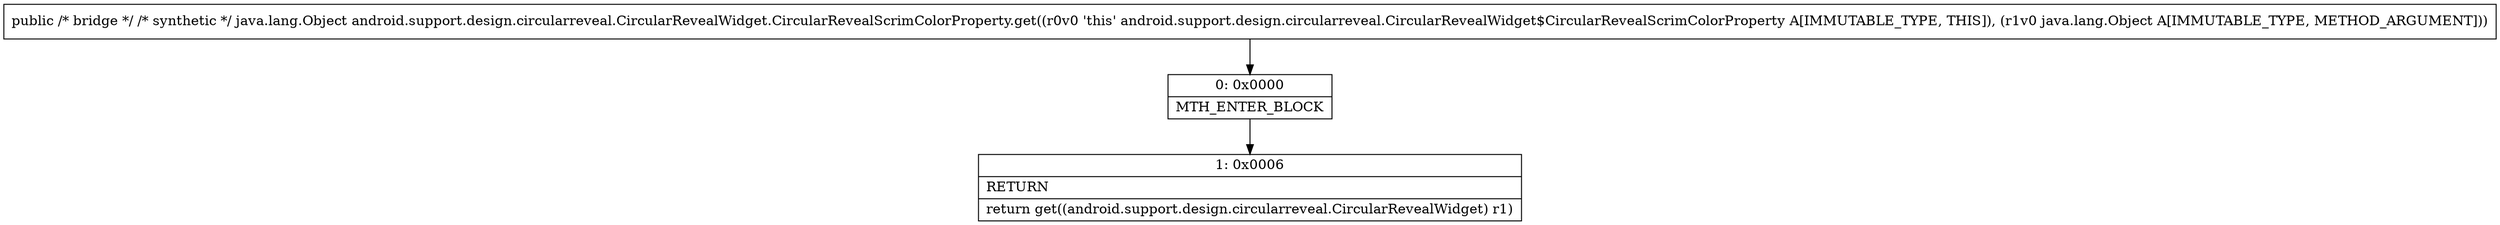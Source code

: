 digraph "CFG forandroid.support.design.circularreveal.CircularRevealWidget.CircularRevealScrimColorProperty.get(Ljava\/lang\/Object;)Ljava\/lang\/Object;" {
Node_0 [shape=record,label="{0\:\ 0x0000|MTH_ENTER_BLOCK\l}"];
Node_1 [shape=record,label="{1\:\ 0x0006|RETURN\l|return get((android.support.design.circularreveal.CircularRevealWidget) r1)\l}"];
MethodNode[shape=record,label="{public \/* bridge *\/ \/* synthetic *\/ java.lang.Object android.support.design.circularreveal.CircularRevealWidget.CircularRevealScrimColorProperty.get((r0v0 'this' android.support.design.circularreveal.CircularRevealWidget$CircularRevealScrimColorProperty A[IMMUTABLE_TYPE, THIS]), (r1v0 java.lang.Object A[IMMUTABLE_TYPE, METHOD_ARGUMENT])) }"];
MethodNode -> Node_0;
Node_0 -> Node_1;
}

